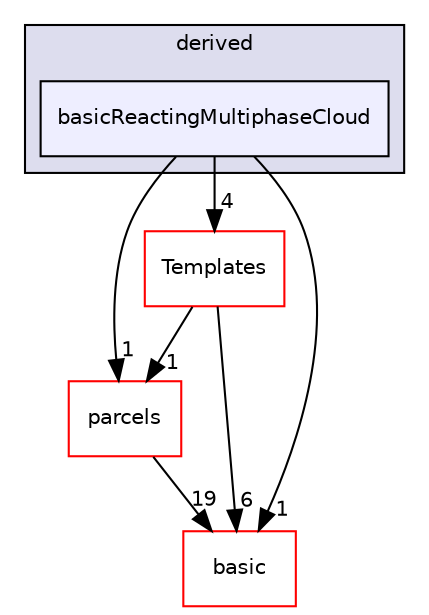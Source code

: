 digraph "src/lagrangian/intermediate/clouds/derived/basicReactingMultiphaseCloud" {
  bgcolor=transparent;
  compound=true
  node [ fontsize="10", fontname="Helvetica"];
  edge [ labelfontsize="10", labelfontname="Helvetica"];
  subgraph clusterdir_c6860622f4fbcabfab9cda1ac4325d83 {
    graph [ bgcolor="#ddddee", pencolor="black", label="derived" fontname="Helvetica", fontsize="10", URL="dir_c6860622f4fbcabfab9cda1ac4325d83.html"]
  dir_f9d560d9f30bd5e0a51ed2986d1516a3 [shape=box, label="basicReactingMultiphaseCloud", style="filled", fillcolor="#eeeeff", pencolor="black", URL="dir_f9d560d9f30bd5e0a51ed2986d1516a3.html"];
  }
  dir_f332ac72f0d3698ba18c2dc3cab43221 [shape=box label="Templates" color="red" URL="dir_f332ac72f0d3698ba18c2dc3cab43221.html"];
  dir_b8d19ddbdf0975644e34192d6313800e [shape=box label="parcels" color="red" URL="dir_b8d19ddbdf0975644e34192d6313800e.html"];
  dir_584e0ab0901b4327f36f4285cac7f2f8 [shape=box label="basic" color="red" URL="dir_584e0ab0901b4327f36f4285cac7f2f8.html"];
  dir_f332ac72f0d3698ba18c2dc3cab43221->dir_b8d19ddbdf0975644e34192d6313800e [headlabel="1", labeldistance=1.5 headhref="dir_001440_001455.html"];
  dir_f332ac72f0d3698ba18c2dc3cab43221->dir_584e0ab0901b4327f36f4285cac7f2f8 [headlabel="6", labeldistance=1.5 headhref="dir_001440_001362.html"];
  dir_f9d560d9f30bd5e0a51ed2986d1516a3->dir_f332ac72f0d3698ba18c2dc3cab43221 [headlabel="4", labeldistance=1.5 headhref="dir_001438_001440.html"];
  dir_f9d560d9f30bd5e0a51ed2986d1516a3->dir_b8d19ddbdf0975644e34192d6313800e [headlabel="1", labeldistance=1.5 headhref="dir_001438_001455.html"];
  dir_f9d560d9f30bd5e0a51ed2986d1516a3->dir_584e0ab0901b4327f36f4285cac7f2f8 [headlabel="1", labeldistance=1.5 headhref="dir_001438_001362.html"];
  dir_b8d19ddbdf0975644e34192d6313800e->dir_584e0ab0901b4327f36f4285cac7f2f8 [headlabel="19", labeldistance=1.5 headhref="dir_001455_001362.html"];
}
